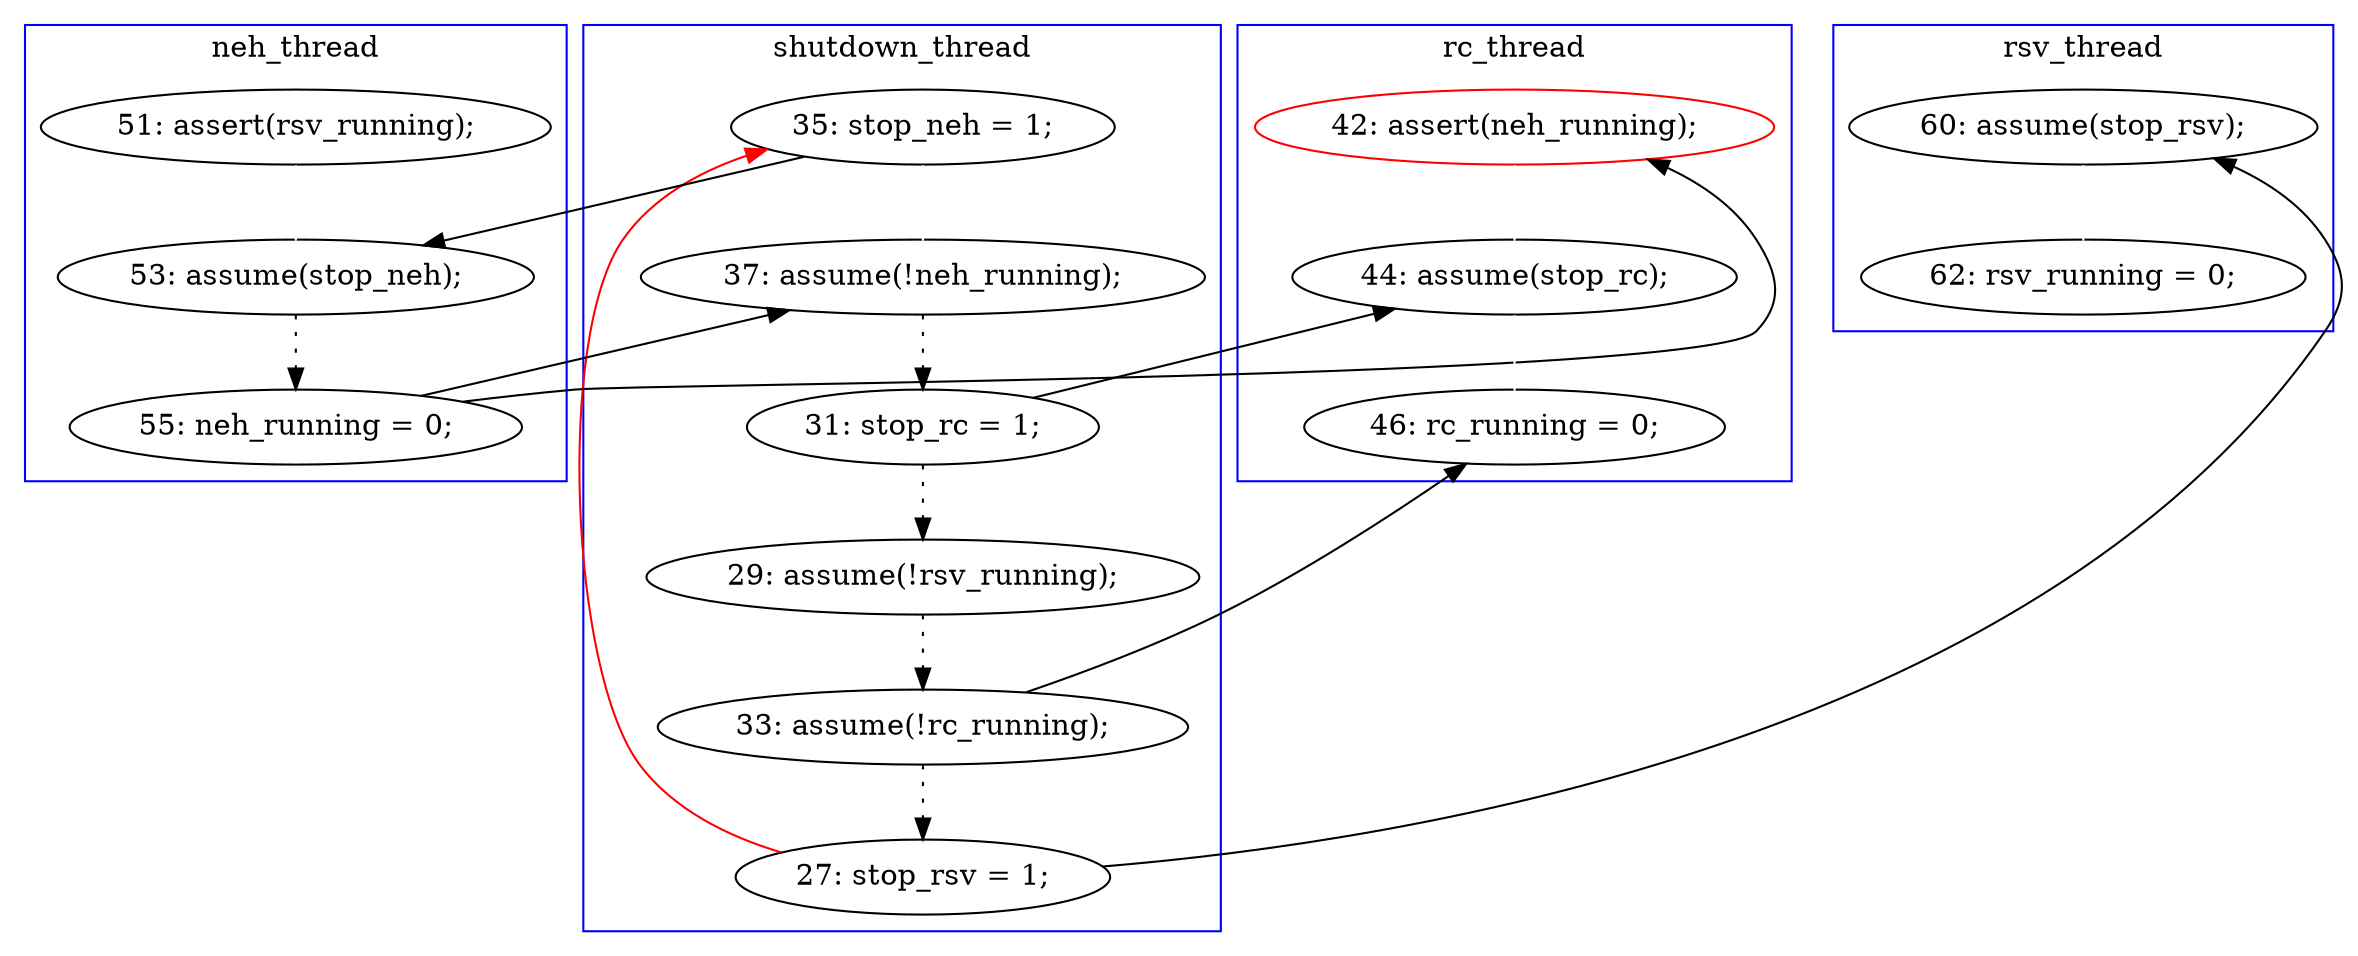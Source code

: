 digraph Counterexample {
	25 -> 12 [color = red, style = solid, constraint = false]
	16 -> 17 [color = black, style = dotted]
	21 -> 24 [color = black, style = dotted]
	26 -> 29 [color = white, style = solid]
	24 -> 29 [color = black, style = solid, constraint = false]
	18 -> 19 [color = black, style = dotted]
	14 -> 16 [color = white, style = solid]
	12 -> 16 [color = black, style = solid, constraint = false]
	24 -> 25 [color = black, style = dotted]
	25 -> 33 [color = black, style = solid, constraint = false]
	17 -> 18 [color = black, style = solid, constraint = false]
	20 -> 26 [color = white, style = solid]
	17 -> 20 [color = black, style = solid, constraint = false]
	19 -> 21 [color = black, style = dotted]
	19 -> 26 [color = black, style = solid, constraint = false]
	12 -> 18 [color = white, style = solid]
	33 -> 36 [color = white, style = solid]
	subgraph cluster4 {
		label = rsv_thread
		color = blue
		33  [label = "60: assume(stop_rsv);"]
		36  [label = "62: rsv_running = 0;"]
	}
	subgraph cluster2 {
		label = rc_thread
		color = blue
		29  [label = "46: rc_running = 0;"]
		26  [label = "44: assume(stop_rc);"]
		20  [label = "42: assert(neh_running);", color = red]
	}
	subgraph cluster1 {
		label = shutdown_thread
		color = blue
		21  [label = "29: assume(!rsv_running);"]
		24  [label = "33: assume(!rc_running);"]
		19  [label = "31: stop_rc = 1;"]
		12  [label = "35: stop_neh = 1;"]
		18  [label = "37: assume(!neh_running);"]
		25  [label = "27: stop_rsv = 1;"]
	}
	subgraph cluster3 {
		label = neh_thread
		color = blue
		17  [label = "55: neh_running = 0;"]
		16  [label = "53: assume(stop_neh);"]
		14  [label = "51: assert(rsv_running);"]
	}
}